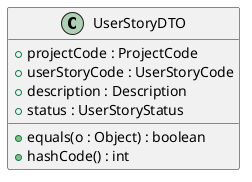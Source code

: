 @startuml

class UserStoryDTO {
    + projectCode : ProjectCode
    + userStoryCode : UserStoryCode
    + description : Description
    + status : UserStoryStatus

    + equals(o : Object) : boolean
    + hashCode() : int
}
@enduml